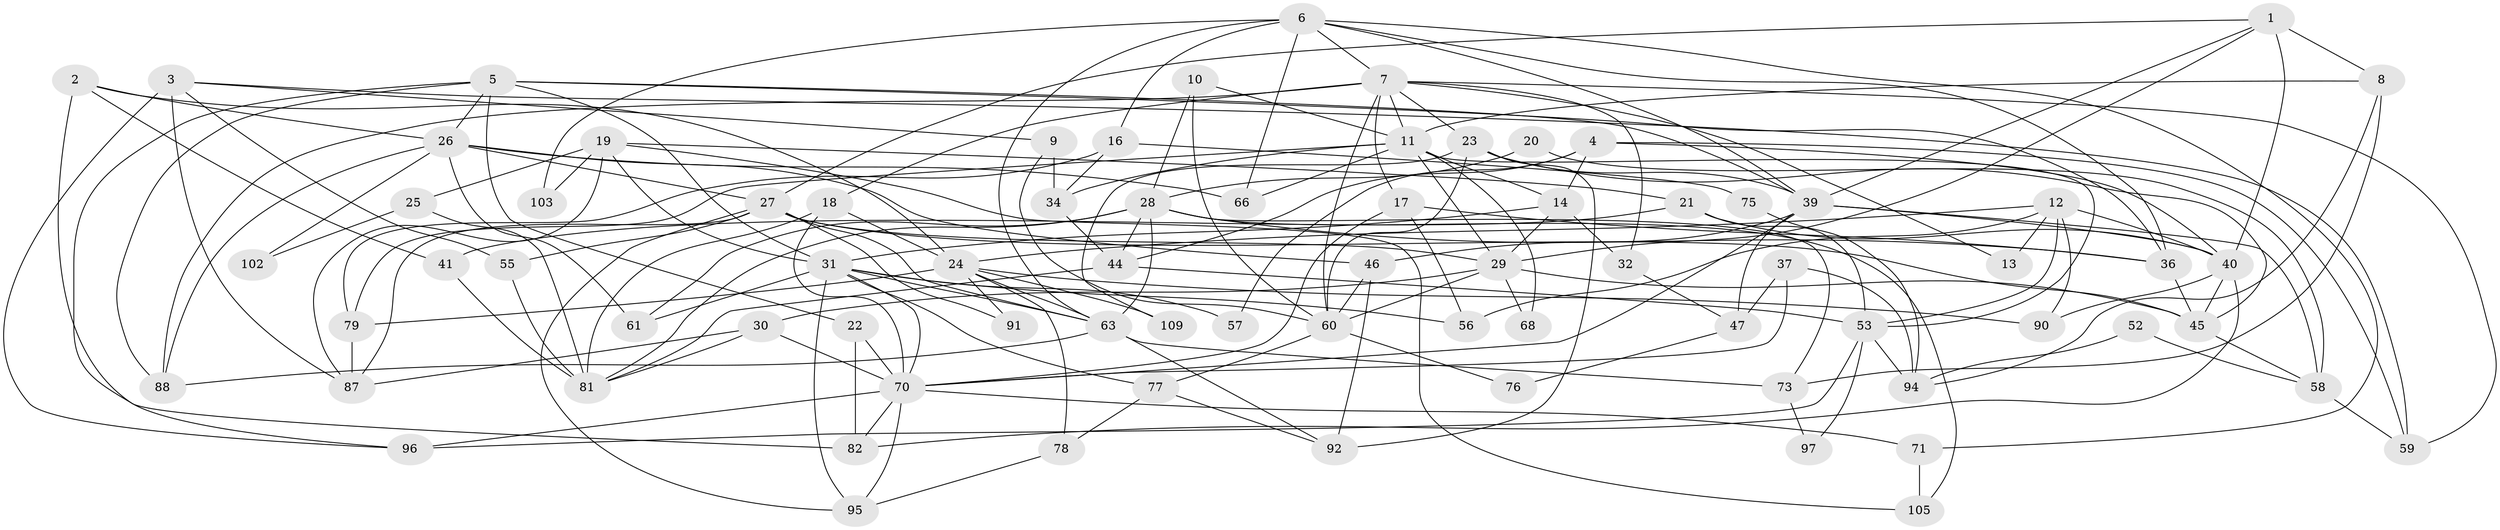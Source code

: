 // Generated by graph-tools (version 1.1) at 2025/23/03/03/25 07:23:58]
// undirected, 76 vertices, 180 edges
graph export_dot {
graph [start="1"]
  node [color=gray90,style=filled];
  1 [super="+48"];
  2;
  3 [super="+43"];
  4 [super="+51"];
  5 [super="+50"];
  6 [super="+15"];
  7 [super="+54"];
  8;
  9;
  10;
  11 [super="+42"];
  12 [super="+65"];
  13;
  14 [super="+107"];
  16;
  17;
  18;
  19 [super="+38"];
  20;
  21;
  22;
  23 [super="+86"];
  24 [super="+35"];
  25;
  26 [super="+85"];
  27 [super="+33"];
  28 [super="+80"];
  29;
  30 [super="+49"];
  31 [super="+69"];
  32;
  34 [super="+98"];
  36 [super="+64"];
  37 [super="+72"];
  39 [super="+84"];
  40 [super="+74"];
  41;
  44 [super="+62"];
  45;
  46;
  47;
  52;
  53 [super="+93"];
  55;
  56;
  57;
  58 [super="+89"];
  59 [super="+100"];
  60 [super="+106"];
  61;
  63 [super="+67"];
  66;
  68;
  70 [super="+101"];
  71;
  73 [super="+108"];
  75;
  76;
  77;
  78;
  79;
  81 [super="+83"];
  82 [super="+104"];
  87 [super="+99"];
  88;
  90;
  91;
  92;
  94;
  95;
  96;
  97;
  102;
  103;
  105;
  109;
  1 -- 27;
  1 -- 8;
  1 -- 40;
  1 -- 29;
  1 -- 39;
  2 -- 24;
  2 -- 41;
  2 -- 82;
  2 -- 26;
  3 -- 55;
  3 -- 96;
  3 -- 59;
  3 -- 9;
  3 -- 87;
  4 -- 14;
  4 -- 40;
  4 -- 44;
  4 -- 57;
  4 -- 59;
  5 -- 31;
  5 -- 26;
  5 -- 88;
  5 -- 96;
  5 -- 36;
  5 -- 22;
  5 -- 39;
  6 -- 63;
  6 -- 16;
  6 -- 66;
  6 -- 103;
  6 -- 36;
  6 -- 7;
  6 -- 71;
  6 -- 39;
  7 -- 17;
  7 -- 18;
  7 -- 32;
  7 -- 59;
  7 -- 23;
  7 -- 11;
  7 -- 88;
  7 -- 60;
  7 -- 13;
  8 -- 94;
  8 -- 73;
  8 -- 11;
  9 -- 60;
  9 -- 34;
  10 -- 28;
  10 -- 60;
  10 -- 11;
  11 -- 29;
  11 -- 34;
  11 -- 53;
  11 -- 66;
  11 -- 68;
  11 -- 79;
  11 -- 14;
  12 -- 90;
  12 -- 13;
  12 -- 24;
  12 -- 53;
  12 -- 40;
  12 -- 56;
  14 -- 32;
  14 -- 29;
  14 -- 31;
  16 -- 79;
  16 -- 75;
  16 -- 34;
  17 -- 56;
  17 -- 70;
  17 -- 36;
  18 -- 81;
  18 -- 70;
  18 -- 24;
  19 -- 105;
  19 -- 25;
  19 -- 87;
  19 -- 103;
  19 -- 21;
  19 -- 31;
  20 -- 58;
  20 -- 28;
  21 -- 41;
  21 -- 53;
  21 -- 40;
  22 -- 82;
  22 -- 70;
  23 -- 109;
  23 -- 92;
  23 -- 45;
  23 -- 60;
  23 -- 39;
  24 -- 78;
  24 -- 91;
  24 -- 109;
  24 -- 90;
  24 -- 63;
  24 -- 79;
  25 -- 102;
  25 -- 81;
  26 -- 46;
  26 -- 61;
  26 -- 66;
  26 -- 102;
  26 -- 88;
  26 -- 27;
  27 -- 29;
  27 -- 45;
  27 -- 91;
  27 -- 63;
  27 -- 95;
  27 -- 55;
  27 -- 87;
  28 -- 105;
  28 -- 81;
  28 -- 61;
  28 -- 73;
  28 -- 36;
  28 -- 63;
  28 -- 44;
  29 -- 45;
  29 -- 60;
  29 -- 68;
  29 -- 30;
  30 -- 70;
  30 -- 81;
  30 -- 87;
  31 -- 63;
  31 -- 77;
  31 -- 70;
  31 -- 56;
  31 -- 57;
  31 -- 61;
  31 -- 95;
  32 -- 47;
  34 -- 44;
  36 -- 45;
  37 -- 94;
  37 -- 47 [weight=2];
  37 -- 70;
  39 -- 70;
  39 -- 58;
  39 -- 40;
  39 -- 46;
  39 -- 47;
  40 -- 45;
  40 -- 90;
  40 -- 82;
  41 -- 81;
  44 -- 53;
  44 -- 81;
  45 -- 58;
  46 -- 92;
  46 -- 60;
  47 -- 76;
  52 -- 94;
  52 -- 58;
  53 -- 94;
  53 -- 97;
  53 -- 96;
  55 -- 81;
  58 -- 59 [weight=2];
  60 -- 76;
  60 -- 77;
  63 -- 92;
  63 -- 73;
  63 -- 88;
  70 -- 95;
  70 -- 71;
  70 -- 96 [weight=2];
  70 -- 82;
  71 -- 105;
  73 -- 97;
  75 -- 94;
  77 -- 78;
  77 -- 92;
  78 -- 95;
  79 -- 87;
}
